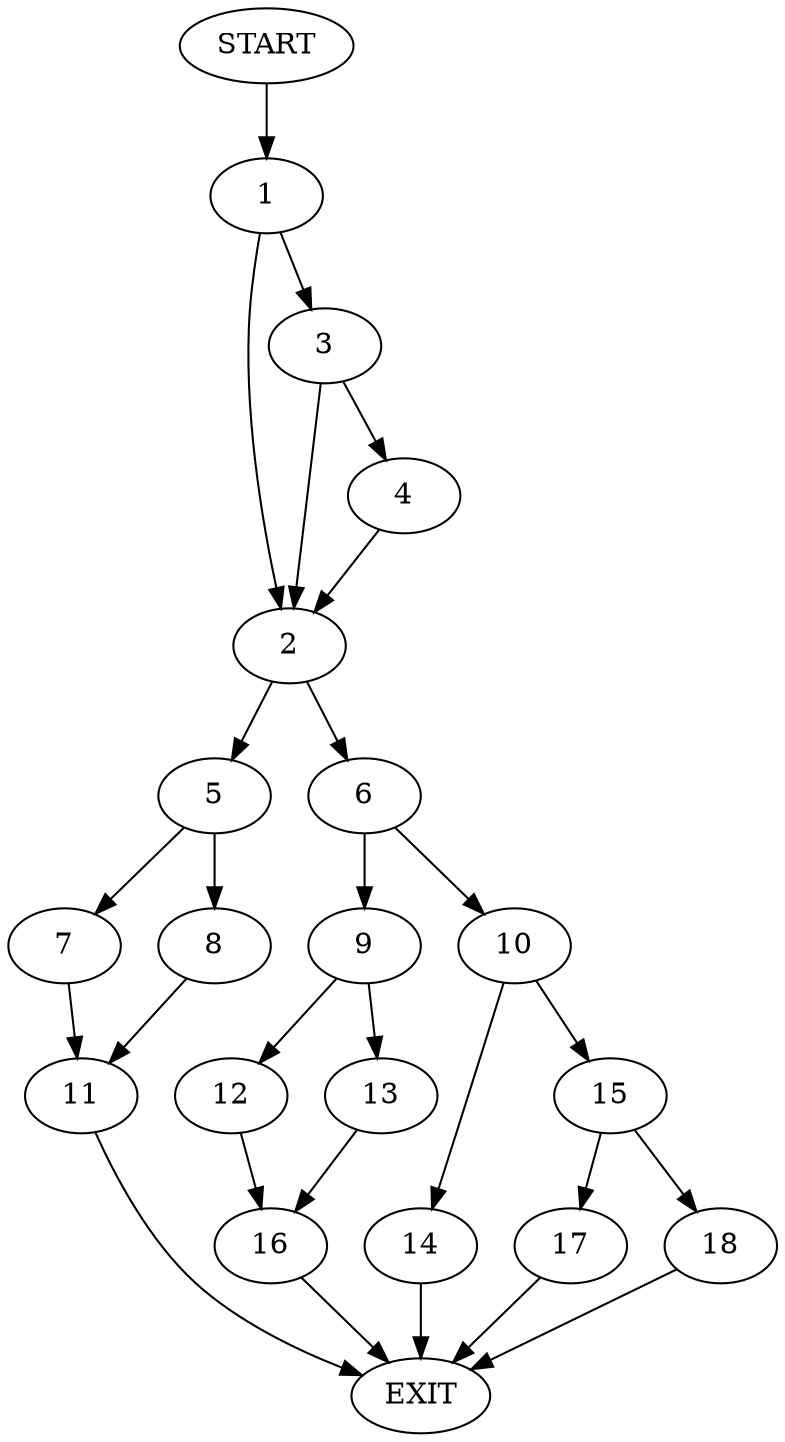 digraph {
0 [label="START"]
19 [label="EXIT"]
0 -> 1
1 -> 2
1 -> 3
3 -> 2
3 -> 4
2 -> 5
2 -> 6
4 -> 2
5 -> 7
5 -> 8
6 -> 9
6 -> 10
8 -> 11
7 -> 11
11 -> 19
9 -> 12
9 -> 13
10 -> 14
10 -> 15
13 -> 16
12 -> 16
16 -> 19
15 -> 17
15 -> 18
14 -> 19
17 -> 19
18 -> 19
}
